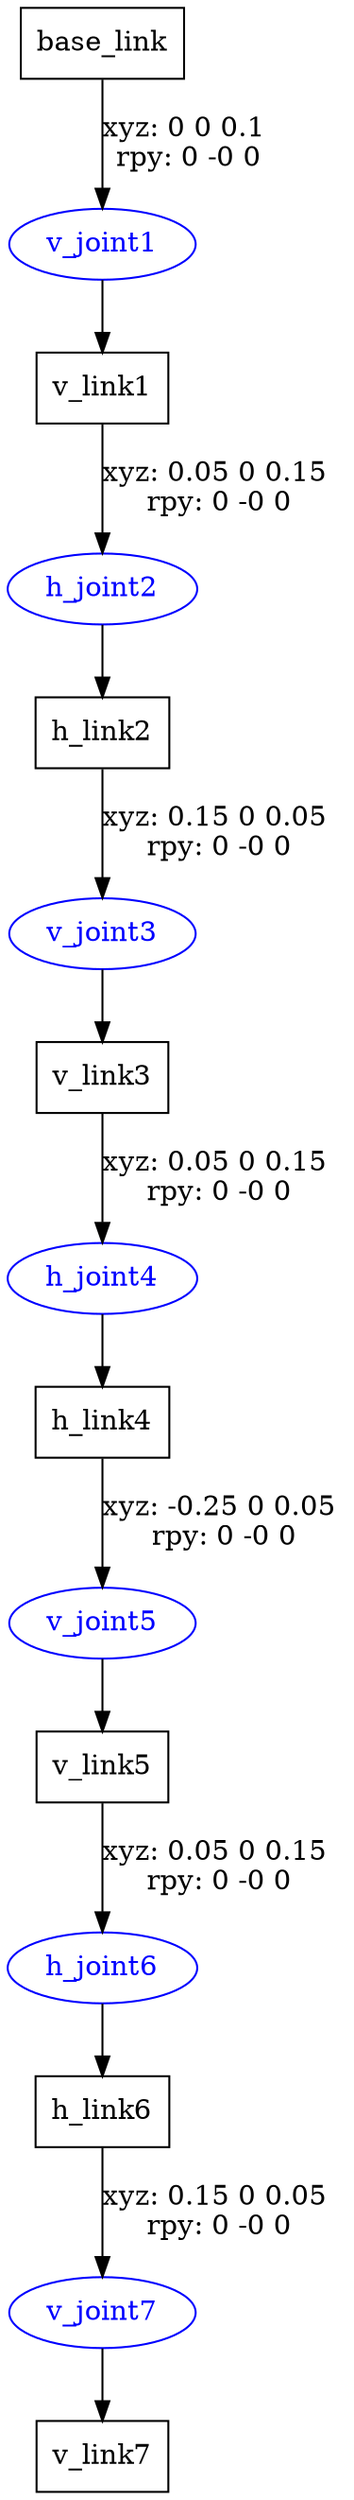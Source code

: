 digraph G {
node [shape=box];
"base_link" [label="base_link"];
"v_link1" [label="v_link1"];
"h_link2" [label="h_link2"];
"v_link3" [label="v_link3"];
"h_link4" [label="h_link4"];
"v_link5" [label="v_link5"];
"h_link6" [label="h_link6"];
"v_link7" [label="v_link7"];
node [shape=ellipse, color=blue, fontcolor=blue];
"base_link" -> "v_joint1" [label="xyz: 0 0 0.1 \nrpy: 0 -0 0"]
"v_joint1" -> "v_link1"
"v_link1" -> "h_joint2" [label="xyz: 0.05 0 0.15 \nrpy: 0 -0 0"]
"h_joint2" -> "h_link2"
"h_link2" -> "v_joint3" [label="xyz: 0.15 0 0.05 \nrpy: 0 -0 0"]
"v_joint3" -> "v_link3"
"v_link3" -> "h_joint4" [label="xyz: 0.05 0 0.15 \nrpy: 0 -0 0"]
"h_joint4" -> "h_link4"
"h_link4" -> "v_joint5" [label="xyz: -0.25 0 0.05 \nrpy: 0 -0 0"]
"v_joint5" -> "v_link5"
"v_link5" -> "h_joint6" [label="xyz: 0.05 0 0.15 \nrpy: 0 -0 0"]
"h_joint6" -> "h_link6"
"h_link6" -> "v_joint7" [label="xyz: 0.15 0 0.05 \nrpy: 0 -0 0"]
"v_joint7" -> "v_link7"
}
